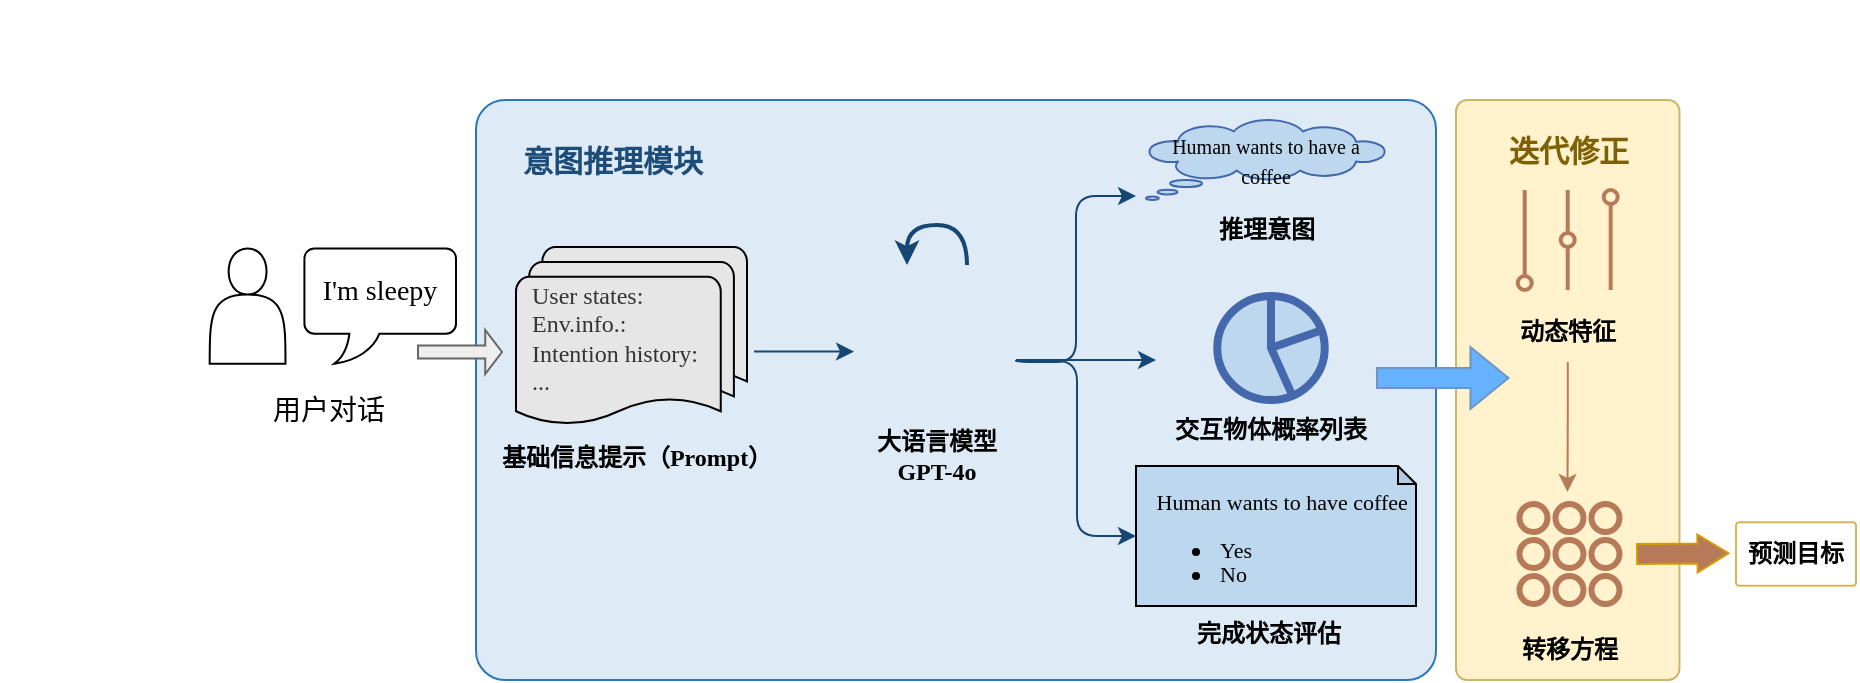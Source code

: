<mxfile version="26.2.12">
  <diagram name="第 1 页" id="LBwYV1cpOcLLt1L9Yb_N">
    <mxGraphModel dx="2861" dy="820" grid="1" gridSize="10" guides="1" tooltips="1" connect="1" arrows="1" fold="1" page="1" pageScale="1" pageWidth="827" pageHeight="1169" math="0" shadow="0">
      <root>
        <mxCell id="0" />
        <mxCell id="1" parent="0" />
        <mxCell id="teSAWSRqsFNRcY3JA3gG-1" value="" style="rounded=1;arcSize=5;whiteSpace=wrap;html=1;fillColor=light-dark(#deebf7, #1d293b);strokeColor=light-dark(#2a77bc, #5c79a3);" parent="1" vertex="1">
          <mxGeometry x="-840" y="90" width="480" height="290" as="geometry" />
        </mxCell>
        <mxCell id="teSAWSRqsFNRcY3JA3gG-2" value="" style="group" parent="1" vertex="1" connectable="0">
          <mxGeometry x="-1030" y="170" width="180" height="96" as="geometry" />
        </mxCell>
        <mxCell id="teSAWSRqsFNRcY3JA3gG-3" value="" style="group" parent="teSAWSRqsFNRcY3JA3gG-2" vertex="1" connectable="0">
          <mxGeometry x="-47.368" width="227.368" height="90.24" as="geometry" />
        </mxCell>
        <mxCell id="teSAWSRqsFNRcY3JA3gG-4" value="" style="shape=actor;whiteSpace=wrap;html=1;" parent="teSAWSRqsFNRcY3JA3gG-3" vertex="1">
          <mxGeometry x="104.211" y="-5.76" width="37.895" height="57.6" as="geometry" />
        </mxCell>
        <mxCell id="teSAWSRqsFNRcY3JA3gG-5" value="&lt;font face=&quot;Times New Roman&quot; style=&quot;font-size: 14px;&quot;&gt;I&#39;m sleepy&lt;/font&gt;" style="whiteSpace=wrap;html=1;shape=mxgraph.basic.roundRectCallout;dx=30;dy=15;size=5;boundedLbl=1;" parent="teSAWSRqsFNRcY3JA3gG-3" vertex="1">
          <mxGeometry x="151.579" y="-5.76" width="75.789" height="57.6" as="geometry" />
        </mxCell>
        <mxCell id="teSAWSRqsFNRcY3JA3gG-6" value="&lt;font face=&quot;Times New Roman&quot;&gt;&lt;span style=&quot;font-size: 14px;&quot;&gt;用户对话&lt;/span&gt;&lt;/font&gt;" style="text;html=1;align=center;verticalAlign=middle;resizable=0;points=[];autosize=1;strokeColor=none;fillColor=none;" parent="teSAWSRqsFNRcY3JA3gG-3" vertex="1">
          <mxGeometry x="123.158" y="61.44" width="80" height="30" as="geometry" />
        </mxCell>
        <mxCell id="teSAWSRqsFNRcY3JA3gG-7" style="edgeStyle=orthogonalEdgeStyle;rounded=1;orthogonalLoop=1;jettySize=auto;html=1;fillColor=#1ba1e2;strokeColor=light-dark(#164673, #51afe7);curved=0;textShadow=1;" parent="1" edge="1">
          <mxGeometry relative="1" as="geometry">
            <mxPoint x="-701" y="215.76" as="sourcePoint" />
            <mxPoint x="-651" y="215.76" as="targetPoint" />
          </mxGeometry>
        </mxCell>
        <mxCell id="teSAWSRqsFNRcY3JA3gG-8" style="edgeStyle=orthogonalEdgeStyle;rounded=1;orthogonalLoop=1;jettySize=auto;html=1;fillColor=#1ba1e2;strokeColor=light-dark(#164673, #51afe7);curved=0;" parent="1" edge="1">
          <mxGeometry relative="1" as="geometry">
            <mxPoint x="-570" y="220" as="sourcePoint" />
            <mxPoint x="-510" y="138" as="targetPoint" />
            <Array as="points">
              <mxPoint x="-570" y="221" />
              <mxPoint x="-540" y="221" />
              <mxPoint x="-540" y="138" />
            </Array>
          </mxGeometry>
        </mxCell>
        <mxCell id="teSAWSRqsFNRcY3JA3gG-9" value="" style="group;align=left;" parent="1" vertex="1" connectable="0">
          <mxGeometry x="-810" y="143.5" width="130" height="145" as="geometry" />
        </mxCell>
        <mxCell id="teSAWSRqsFNRcY3JA3gG-10" value="&lt;b&gt;&lt;font face=&quot;Times New Roman&quot;&gt;基础信息提示（Prompt）&lt;/font&gt;&lt;/b&gt;" style="text;html=1;align=center;verticalAlign=middle;resizable=0;points=[];autosize=1;strokeColor=none;fillColor=none;" parent="teSAWSRqsFNRcY3JA3gG-9" vertex="1">
          <mxGeometry x="-30" y="110" width="160" height="30" as="geometry" />
        </mxCell>
        <mxCell id="teSAWSRqsFNRcY3JA3gG-11" value="&lt;div style=&quot;color: rgb(51, 51, 51);&quot;&gt;&lt;span style=&quot;background-color: transparent; color: light-dark(rgb(51, 51, 51), rgb(193, 193, 193));&quot;&gt;&lt;font face=&quot;Times New Roman&quot;&gt;&amp;nbsp; User states:&lt;/font&gt;&lt;/span&gt;&lt;/div&gt;&lt;div style=&quot;color: rgb(51, 51, 51);&quot;&gt;&lt;span style=&quot;background-color: transparent; color: light-dark(rgb(51, 51, 51), rgb(193, 193, 193));&quot;&gt;&lt;font face=&quot;Times New Roman&quot;&gt;&amp;nbsp; Env.info.:&lt;/font&gt;&lt;/span&gt;&lt;/div&gt;&lt;div style=&quot;color: rgb(51, 51, 51);&quot;&gt;&lt;font face=&quot;Times New Roman&quot;&gt;&amp;nbsp; Intention history:&lt;/font&gt;&lt;/div&gt;&lt;div style=&quot;color: rgb(51, 51, 51);&quot;&gt;&lt;font face=&quot;Times New Roman&quot;&gt;&amp;nbsp; ...&lt;/font&gt;&lt;/div&gt;" style="strokeWidth=1;html=1;shape=mxgraph.flowchart.multi-document;whiteSpace=wrap;align=left;fillColor=light-dark(#e7e6e6, #ededed);" parent="teSAWSRqsFNRcY3JA3gG-9" vertex="1">
          <mxGeometry x="-10" y="20" width="115.5" height="90" as="geometry" />
        </mxCell>
        <mxCell id="teSAWSRqsFNRcY3JA3gG-12" value="" style="group" parent="1" vertex="1" connectable="0">
          <mxGeometry x="-659" y="152.5" width="149" height="165" as="geometry" />
        </mxCell>
        <mxCell id="teSAWSRqsFNRcY3JA3gG-13" value="" style="group;fontStyle=0;strokeWidth=1;" parent="teSAWSRqsFNRcY3JA3gG-12" vertex="1" connectable="0">
          <mxGeometry width="149" height="165" as="geometry" />
        </mxCell>
        <mxCell id="teSAWSRqsFNRcY3JA3gG-14" value="&lt;font face=&quot;Times New Roman&quot;&gt;&lt;b&gt;大语言模型&lt;/b&gt;&lt;/font&gt;&lt;br&gt;&lt;div&gt;&lt;b&gt;&lt;font face=&quot;Times New Roman&quot;&gt;GPT-4o&lt;/font&gt;&lt;/b&gt;&lt;/div&gt;" style="text;html=1;align=center;verticalAlign=middle;resizable=0;points=[];autosize=1;strokeColor=none;fillColor=none;" parent="teSAWSRqsFNRcY3JA3gG-13" vertex="1">
          <mxGeometry x="9" y="95" width="80" height="40" as="geometry" />
        </mxCell>
        <mxCell id="teSAWSRqsFNRcY3JA3gG-15" value="" style="curved=1;endArrow=classic;html=1;rounded=0;strokeWidth=2;strokeColor=light-dark(#164673, #ededed);" parent="teSAWSRqsFNRcY3JA3gG-13" edge="1">
          <mxGeometry width="50" height="50" relative="1" as="geometry">
            <mxPoint x="64.5" y="20" as="sourcePoint" />
            <mxPoint x="34.5" y="20" as="targetPoint" />
            <Array as="points">
              <mxPoint x="64.5" />
              <mxPoint x="34.5" />
            </Array>
          </mxGeometry>
        </mxCell>
        <mxCell id="teSAWSRqsFNRcY3JA3gG-16" value="" style="group" parent="1" vertex="1" connectable="0">
          <mxGeometry x="-510" y="40" width="135" height="130" as="geometry" />
        </mxCell>
        <mxCell id="teSAWSRqsFNRcY3JA3gG-17" value="" style="group" parent="teSAWSRqsFNRcY3JA3gG-16" vertex="1" connectable="0">
          <mxGeometry y="60" width="130" height="60" as="geometry" />
        </mxCell>
        <mxCell id="teSAWSRqsFNRcY3JA3gG-18" value="&lt;font style=&quot;font-size: 10px;&quot; face=&quot;Times New Roman&quot;&gt;Human wants to have a coffee&lt;/font&gt;" style="whiteSpace=wrap;html=1;shape=mxgraph.basic.cloud_callout;strokeColor=light-dark(#4468ab, #319eff);fillColor=light-dark(#bdd7ee, #1e4a76);" parent="teSAWSRqsFNRcY3JA3gG-17" vertex="1">
          <mxGeometry x="5" width="120" height="40.0" as="geometry" />
        </mxCell>
        <mxCell id="teSAWSRqsFNRcY3JA3gG-19" value="&lt;font face=&quot;Times New Roman&quot;&gt;&lt;b&gt;推理意图&lt;/b&gt;&lt;/font&gt;" style="text;html=1;align=center;verticalAlign=middle;resizable=0;points=[];autosize=1;strokeColor=none;fillColor=none;" parent="teSAWSRqsFNRcY3JA3gG-16" vertex="1">
          <mxGeometry x="30" y="100" width="70" height="30" as="geometry" />
        </mxCell>
        <mxCell id="teSAWSRqsFNRcY3JA3gG-20" value="&lt;font style=&quot;font-size: 15px;&quot; face=&quot;Times New Roman&quot;&gt;意图推理模块&lt;/font&gt;" style="text;html=1;align=center;verticalAlign=middle;resizable=0;points=[];autosize=1;strokeColor=none;fillColor=none;fontColor=light-dark(#1c4c77, #a1cdf9);fontStyle=1" parent="1" vertex="1">
          <mxGeometry x="-827" y="105" width="110" height="30" as="geometry" />
        </mxCell>
        <mxCell id="teSAWSRqsFNRcY3JA3gG-21" value="" style="shape=image;html=1;verticalAlign=top;verticalLabelPosition=bottom;labelBackgroundColor=#ffffff;imageAspect=0;aspect=fixed;image=https://cdn0.iconfinder.com/data/icons/phosphor-light-vol-1/256/brain-light-128.png;imageBackground=none;imageBorder=none;" parent="1" vertex="1">
          <mxGeometry x="-651" y="170" width="83" height="83" as="geometry" />
        </mxCell>
        <mxCell id="teSAWSRqsFNRcY3JA3gG-22" value="" style="shape=singleArrow;whiteSpace=wrap;html=1;fillColor=light-dark(#eeeeee, #1a1a1a);strokeColor=#666666;gradientColor=none;" parent="1" vertex="1">
          <mxGeometry x="-869" y="205" width="42" height="22" as="geometry" />
        </mxCell>
        <mxCell id="teSAWSRqsFNRcY3JA3gG-23" value="" style="group" parent="1" vertex="1" connectable="0">
          <mxGeometry x="-492.503" y="188" width="110" height="82.0" as="geometry" />
        </mxCell>
        <mxCell id="teSAWSRqsFNRcY3JA3gG-24" value="" style="html=1;verticalLabelPosition=bottom;align=center;labelBackgroundColor=#ffffff;verticalAlign=middle;strokeWidth=4;strokeColor=light-dark(#4468ab, #319eff);shadow=0;dashed=0;shape=mxgraph.ios7.icons.pie_chart;aspect=fixed;fillColor=light-dark(#bdd7ee, #1e4a76);fontStyle=0;fontFamily=Helvetica;fontSize=12;fontColor=default;" parent="teSAWSRqsFNRcY3JA3gG-23" vertex="1">
          <mxGeometry x="23.133" width="53.74" height="52" as="geometry" />
        </mxCell>
        <mxCell id="teSAWSRqsFNRcY3JA3gG-25" value="&lt;b&gt;&lt;font face=&quot;Times New Roman&quot;&gt;交互物体概率列表&lt;/font&gt;&lt;/b&gt;" style="text;html=1;align=center;verticalAlign=middle;resizable=0;points=[];autosize=1;strokeColor=none;fillColor=none;fontStyle=0" parent="teSAWSRqsFNRcY3JA3gG-23" vertex="1">
          <mxGeometry x="-10" y="52.0" width="120" height="30" as="geometry" />
        </mxCell>
        <mxCell id="teSAWSRqsFNRcY3JA3gG-26" value="" style="group" parent="1" vertex="1" connectable="0">
          <mxGeometry x="-510" y="260" width="140" height="111.923" as="geometry" />
        </mxCell>
        <mxCell id="teSAWSRqsFNRcY3JA3gG-27" value="" style="group" parent="teSAWSRqsFNRcY3JA3gG-26" vertex="1" connectable="0">
          <mxGeometry width="115.986" height="111.923" as="geometry" />
        </mxCell>
        <mxCell id="teSAWSRqsFNRcY3JA3gG-28" value="&lt;b&gt;&lt;font face=&quot;Times New Roman&quot;&gt;完成状态评估&lt;/font&gt;&lt;/b&gt;" style="text;html=1;align=center;verticalAlign=middle;resizable=0;points=[];autosize=1;strokeColor=none;fillColor=none;" parent="teSAWSRqsFNRcY3JA3gG-27" vertex="1">
          <mxGeometry x="15.986" y="81.923" width="100" height="30" as="geometry" />
        </mxCell>
        <mxCell id="teSAWSRqsFNRcY3JA3gG-29" value="&lt;div style=&quot;text-align: center; line-height: 100%;&quot;&gt;&lt;span style=&quot;background-color: transparent; color: light-dark(rgb(0, 0, 0), rgb(255, 255, 255)); font-family: &amp;quot;Times New Roman&amp;quot;;&quot;&gt;&lt;font style=&quot;font-size: 11px;&quot;&gt;&amp;nbsp; &amp;nbsp; &amp;nbsp;&lt;/font&gt;&lt;/span&gt;&lt;/div&gt;&lt;div style=&quot;text-align: center; line-height: 100%;&quot;&gt;&lt;font style=&quot;font-size: 11px;&quot;&gt;&lt;span style=&quot;background-color: transparent; color: light-dark(rgb(0, 0, 0), rgb(255, 255, 255)); font-family: &amp;quot;Times New Roman&amp;quot;;&quot;&gt;&amp;nbsp; &amp;nbsp;&lt;/span&gt;&lt;span style=&quot;font-family: &amp;quot;Times New Roman&amp;quot;; background-color: transparent; color: light-dark(rgb(0, 0, 0), rgb(255, 255, 255));&quot;&gt;Human wants to have coffee&lt;/span&gt;&lt;/font&gt;&lt;/div&gt;&lt;ul style=&quot;line-height: 100%;&quot;&gt;&lt;li&gt;&lt;font style=&quot;font-size: 11px;&quot; face=&quot;Times New Roman&quot;&gt;Yes&lt;/font&gt;&lt;/li&gt;&lt;li&gt;&lt;font style=&quot;font-size: 11px;&quot; face=&quot;Times New Roman&quot;&gt;No&lt;/font&gt;&lt;/li&gt;&lt;/ul&gt;" style="shape=note;whiteSpace=wrap;html=1;backgroundOutline=1;darkOpacity=0.05;align=left;size=9;fillColor=light-dark(#bdd7ee, #ededed);" parent="teSAWSRqsFNRcY3JA3gG-26" vertex="1">
          <mxGeometry y="13" width="140" height="70" as="geometry" />
        </mxCell>
        <mxCell id="teSAWSRqsFNRcY3JA3gG-30" value="" style="endArrow=classic;html=1;rounded=1;strokeColor=light-dark(#164673, #51afe7);align=center;verticalAlign=middle;fontFamily=Helvetica;fontSize=11;fontColor=default;labelBackgroundColor=default;curved=0;fillColor=#1ba1e2;" parent="1" edge="1">
          <mxGeometry width="50" height="50" relative="1" as="geometry">
            <mxPoint x="-570" y="220" as="sourcePoint" />
            <mxPoint x="-500" y="220" as="targetPoint" />
          </mxGeometry>
        </mxCell>
        <mxCell id="teSAWSRqsFNRcY3JA3gG-31" style="edgeStyle=orthogonalEdgeStyle;rounded=1;orthogonalLoop=1;jettySize=auto;html=1;fillColor=#1ba1e2;strokeColor=light-dark(#164673, #51afe7);curved=0;entryX=0;entryY=0.5;entryDx=0;entryDy=0;entryPerimeter=0;" parent="1" target="teSAWSRqsFNRcY3JA3gG-29" edge="1">
          <mxGeometry relative="1" as="geometry">
            <mxPoint x="-570" y="220" as="sourcePoint" />
            <mxPoint x="-499" y="148" as="targetPoint" />
          </mxGeometry>
        </mxCell>
        <mxCell id="teSAWSRqsFNRcY3JA3gG-48" value="" style="group" parent="1" vertex="1" connectable="0">
          <mxGeometry x="-350" y="90" width="200" height="290" as="geometry" />
        </mxCell>
        <mxCell id="teSAWSRqsFNRcY3JA3gG-40" value="" style="rounded=1;arcSize=5;whiteSpace=wrap;html=1;fillColor=#fff2cc;strokeColor=light-dark(#ccb66b, #6d5100);" parent="teSAWSRqsFNRcY3JA3gG-48" vertex="1">
          <mxGeometry width="111.73" height="290" as="geometry" />
        </mxCell>
        <mxCell id="teSAWSRqsFNRcY3JA3gG-41" value="" style="html=1;verticalLabelPosition=bottom;align=center;labelBackgroundColor=#ffffff;verticalAlign=top;strokeWidth=3;strokeColor=light-dark(#b67a58, #32a0ff);shadow=0;dashed=0;shape=mxgraph.ios7.icons.keypad;fillColor=none;" parent="teSAWSRqsFNRcY3JA3gG-48" vertex="1">
          <mxGeometry x="31.73" y="202.0" width="50" height="50" as="geometry" />
        </mxCell>
        <mxCell id="teSAWSRqsFNRcY3JA3gG-42" value="&lt;b&gt;转移方程&lt;/b&gt;" style="text;html=1;align=center;verticalAlign=middle;whiteSpace=wrap;rounded=0;" parent="teSAWSRqsFNRcY3JA3gG-48" vertex="1">
          <mxGeometry x="26.73" y="260" width="60" height="30" as="geometry" />
        </mxCell>
        <mxCell id="teSAWSRqsFNRcY3JA3gG-43" value="&lt;font face=&quot;Times New Roman&quot;&gt;&lt;span style=&quot;font-size: 15px;&quot;&gt;迭代修正&lt;/span&gt;&lt;/font&gt;" style="text;html=1;align=center;verticalAlign=middle;resizable=0;points=[];autosize=1;strokeColor=none;fillColor=none;fontColor=light-dark(#7f6105, #69c195);fontStyle=1" parent="teSAWSRqsFNRcY3JA3gG-48" vertex="1">
          <mxGeometry x="15.86" y="10" width="80" height="30" as="geometry" />
        </mxCell>
        <mxCell id="teSAWSRqsFNRcY3JA3gG-44" value="" style="html=1;verticalLabelPosition=bottom;align=center;labelBackgroundColor=#ffffff;verticalAlign=top;strokeWidth=2;strokeColor=light-dark(#b67a58, #32a0ff);shadow=0;dashed=0;shape=mxgraph.ios7.icons.volume;pointerEvents=1;fillColor=light-dark(#fff2cc, #ededed);" parent="teSAWSRqsFNRcY3JA3gG-48" vertex="1">
          <mxGeometry x="30.86" y="45" width="50" height="50" as="geometry" />
        </mxCell>
        <mxCell id="teSAWSRqsFNRcY3JA3gG-45" value="&lt;b&gt;动态特征&lt;/b&gt;" style="text;html=1;align=center;verticalAlign=middle;whiteSpace=wrap;rounded=0;" parent="teSAWSRqsFNRcY3JA3gG-48" vertex="1">
          <mxGeometry x="25.86" y="101" width="60" height="30" as="geometry" />
        </mxCell>
        <mxCell id="teSAWSRqsFNRcY3JA3gG-46" style="edgeStyle=orthogonalEdgeStyle;rounded=1;orthogonalLoop=1;jettySize=auto;html=1;fillColor=#1ba1e2;strokeColor=light-dark(#b67b58, #28ab6a);curved=0;horizontal=1;" parent="teSAWSRqsFNRcY3JA3gG-48" source="teSAWSRqsFNRcY3JA3gG-45" edge="1">
          <mxGeometry relative="1" as="geometry">
            <mxPoint x="55.55" y="168" as="sourcePoint" />
            <mxPoint x="55.73" y="196" as="targetPoint" />
            <Array as="points" />
          </mxGeometry>
        </mxCell>
        <mxCell id="teSAWSRqsFNRcY3JA3gG-47" value="" style="shape=flexArrow;endArrow=classic;html=1;rounded=0;fillColor=light-dark(#b67a58, #36210a);strokeColor=#d79b00;endWidth=8.046;endSize=4.834;" parent="teSAWSRqsFNRcY3JA3gG-48" edge="1">
          <mxGeometry width="50" height="50" relative="1" as="geometry">
            <mxPoint x="90" y="227" as="sourcePoint" />
            <mxPoint x="136.73" y="226.585" as="targetPoint" />
            <Array as="points" />
          </mxGeometry>
        </mxCell>
        <mxCell id="teSAWSRqsFNRcY3JA3gG-49" value="&lt;b&gt;预测目标&lt;/b&gt;" style="rounded=1;arcSize=5;whiteSpace=wrap;html=1;fillColor=none;strokeColor=#d6b656;" parent="teSAWSRqsFNRcY3JA3gG-48" vertex="1">
          <mxGeometry x="140" y="211.12" width="60" height="31.75" as="geometry" />
        </mxCell>
        <mxCell id="teSAWSRqsFNRcY3JA3gG-32" value="" style="shape=flexArrow;endArrow=classic;html=1;rounded=0;fillColor=#66B2FF;strokeColor=light-dark(#7193c2, #ededed);" parent="teSAWSRqsFNRcY3JA3gG-48" edge="1">
          <mxGeometry width="50" height="50" relative="1" as="geometry">
            <mxPoint x="-40" y="139" as="sourcePoint" />
            <mxPoint x="26.73" y="139" as="targetPoint" />
          </mxGeometry>
        </mxCell>
      </root>
    </mxGraphModel>
  </diagram>
</mxfile>
